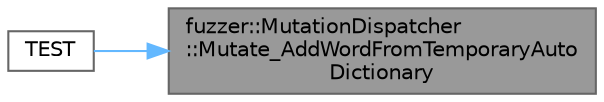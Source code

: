 digraph "fuzzer::MutationDispatcher::Mutate_AddWordFromTemporaryAutoDictionary"
{
 // LATEX_PDF_SIZE
  bgcolor="transparent";
  edge [fontname=Helvetica,fontsize=10,labelfontname=Helvetica,labelfontsize=10];
  node [fontname=Helvetica,fontsize=10,shape=box,height=0.2,width=0.4];
  rankdir="RL";
  Node1 [id="Node000001",label="fuzzer::MutationDispatcher\l::Mutate_AddWordFromTemporaryAuto\lDictionary",height=0.2,width=0.4,color="gray40", fillcolor="grey60", style="filled", fontcolor="black",tooltip="Mutates data by adding a word from the temporary automatic dictionary."];
  Node1 -> Node2 [id="edge1_Node000001_Node000002",dir="back",color="steelblue1",style="solid",tooltip=" "];
  Node2 [id="Node000002",label="TEST",height=0.2,width=0.4,color="grey40", fillcolor="white", style="filled",URL="$_fuzzer_unittest_8cpp.html#adf6154fdc787c7f7c87d1f8d95ddaf9f",tooltip=" "];
}

